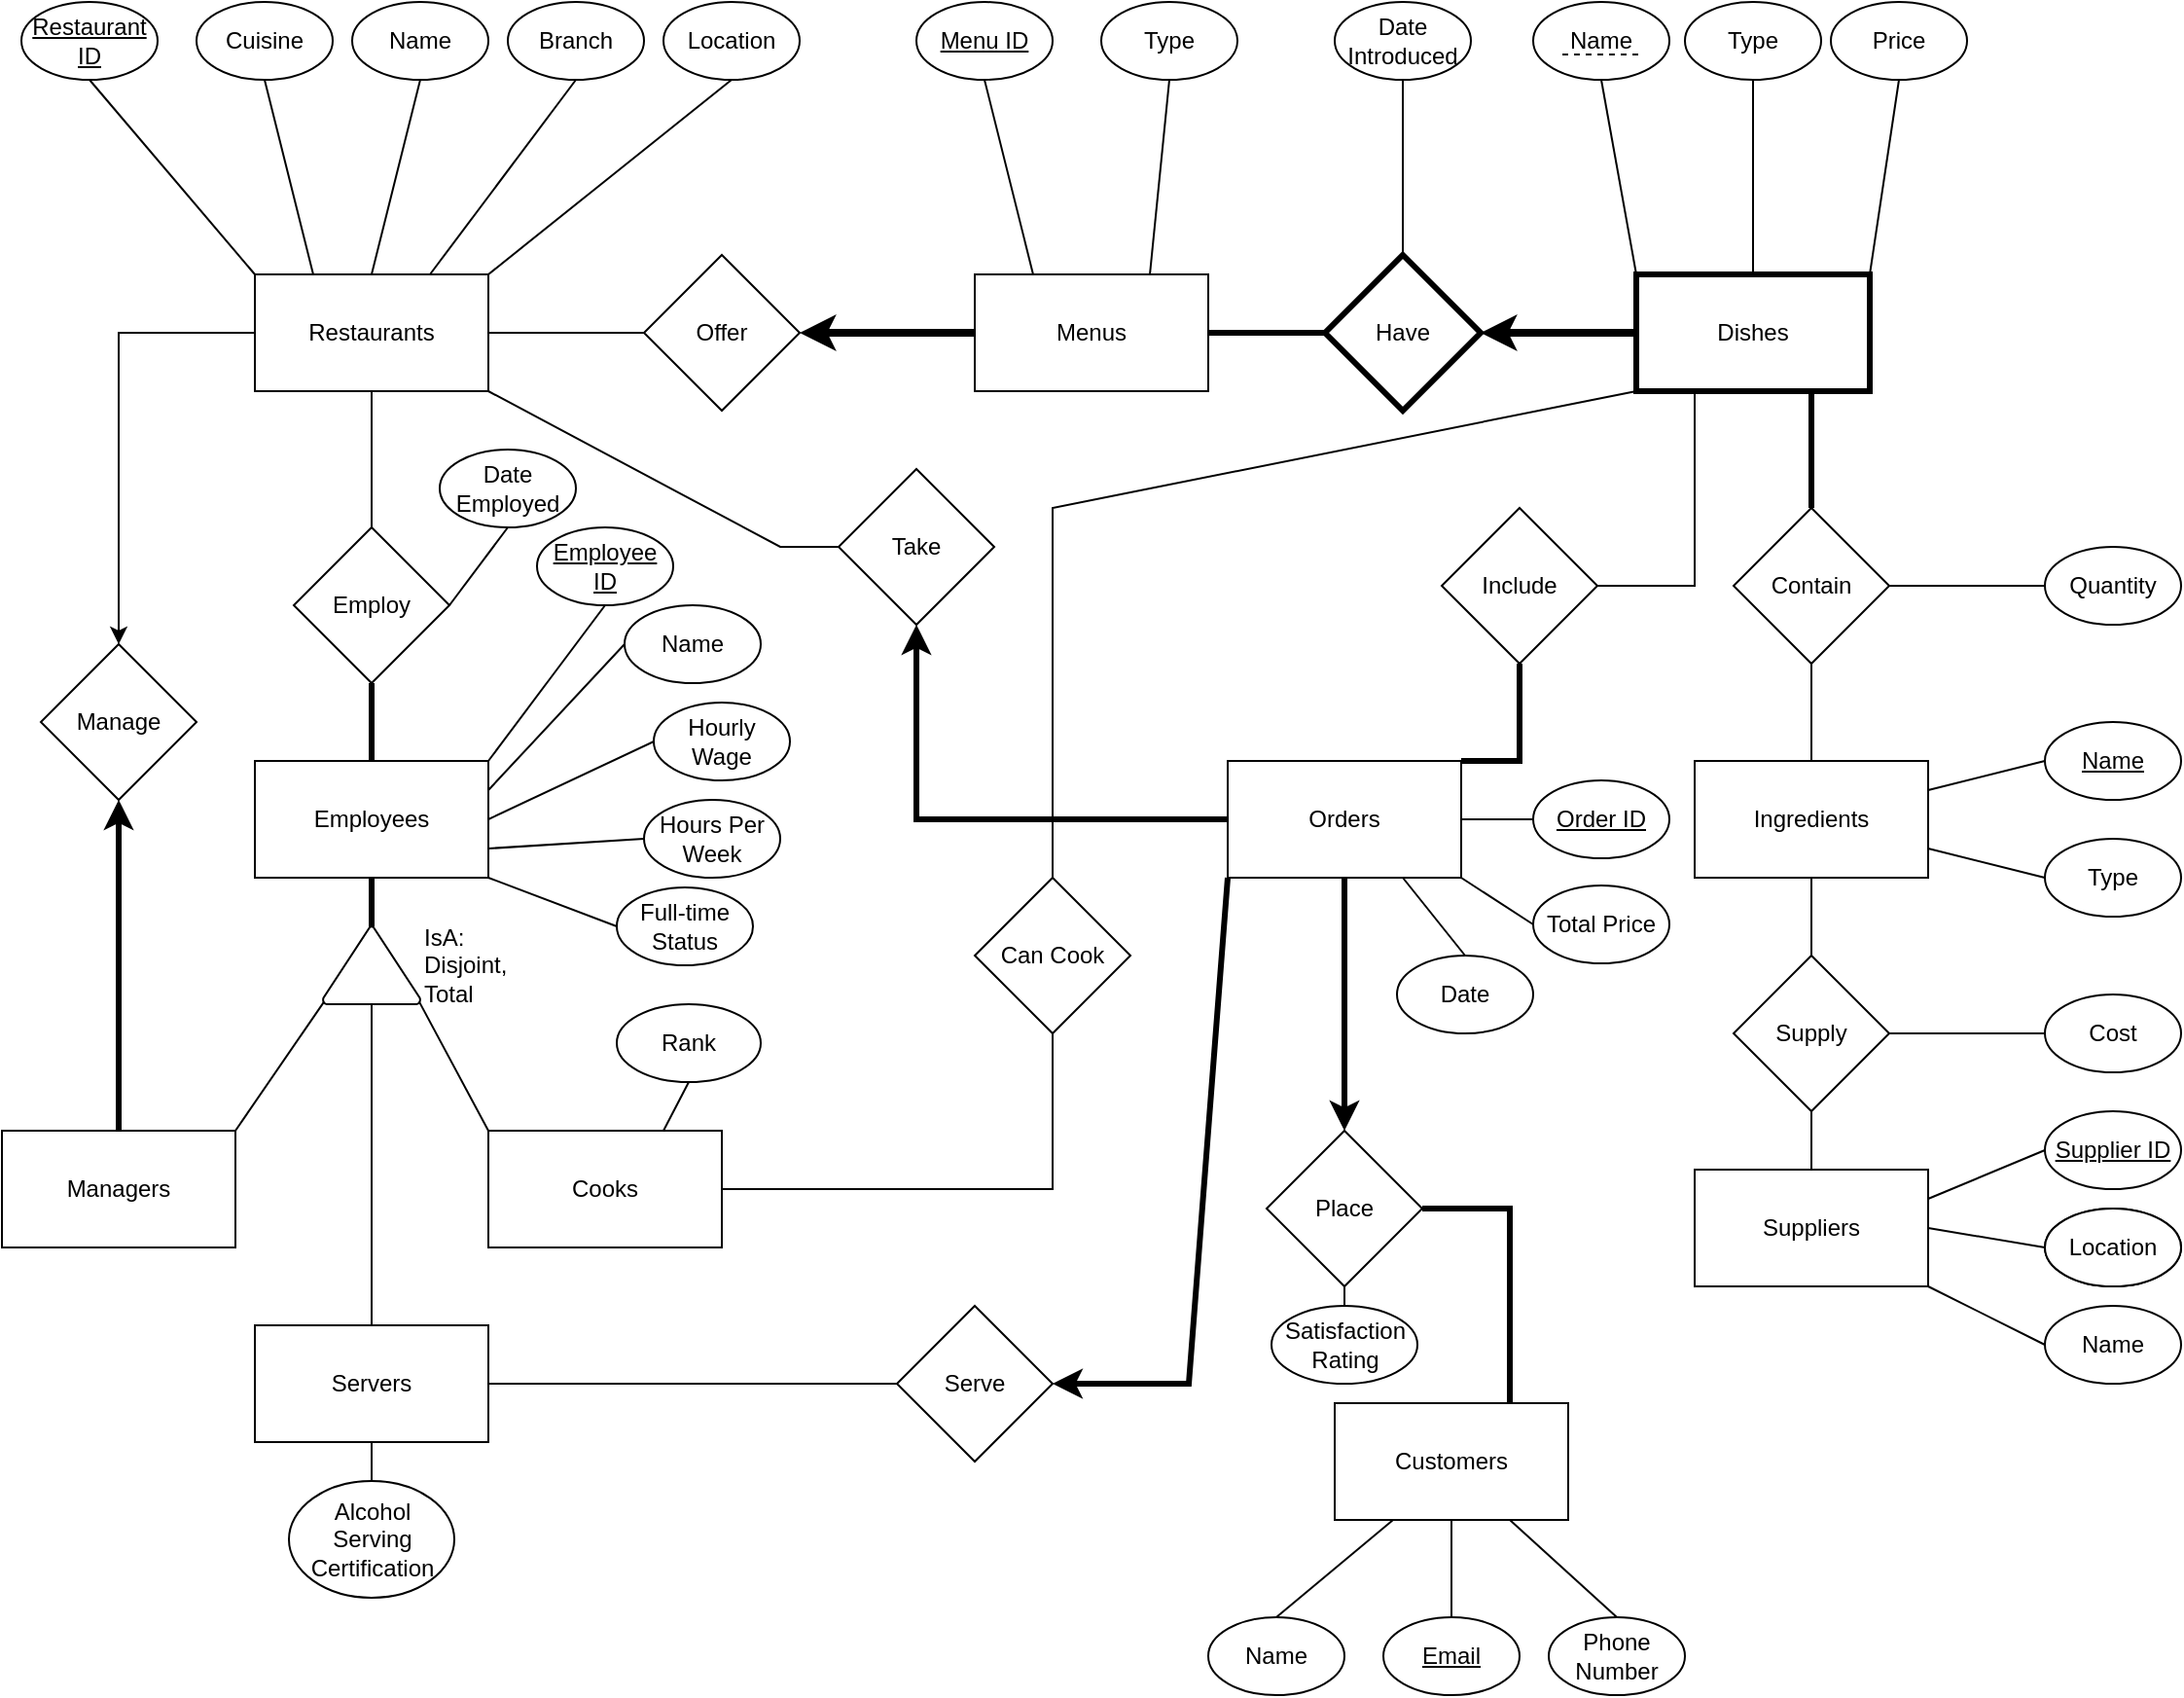 <mxfile version="21.6.5" type="onedrive">
  <diagram name="Page-1" id="Y5zYqa-khzpTiRgMUGM_">
    <mxGraphModel grid="1" page="1" gridSize="10" guides="1" tooltips="1" connect="1" arrows="1" fold="1" pageScale="1" pageWidth="827" pageHeight="1169" math="0" shadow="0">
      <root>
        <mxCell id="0" />
        <mxCell id="1" parent="0" />
        <mxCell id="_Mnv31haUIww7fpycwhO-78" style="edgeStyle=orthogonalEdgeStyle;rounded=0;orthogonalLoop=1;jettySize=auto;html=1;exitX=0;exitY=0.5;exitDx=0;exitDy=0;entryX=0.5;entryY=0;entryDx=0;entryDy=0;fontSize=13;strokeWidth=1;" edge="1" parent="1" source="yUk9LNatjU3RDufKE9MY-1" target="_Mnv31haUIww7fpycwhO-76">
          <mxGeometry relative="1" as="geometry" />
        </mxCell>
        <mxCell id="yUk9LNatjU3RDufKE9MY-1" value="Restaurants" style="rounded=0;whiteSpace=wrap;html=1;" vertex="1" parent="1">
          <mxGeometry x="100" y="230" width="120" height="60" as="geometry" />
        </mxCell>
        <mxCell id="yUk9LNatjU3RDufKE9MY-2" value="Menus" style="rounded=0;whiteSpace=wrap;html=1;" vertex="1" parent="1">
          <mxGeometry x="470" y="230" width="120" height="60" as="geometry" />
        </mxCell>
        <mxCell id="yUk9LNatjU3RDufKE9MY-3" value="Ingredients" style="rounded=0;whiteSpace=wrap;html=1;" vertex="1" parent="1">
          <mxGeometry x="840" y="480" width="120" height="60" as="geometry" />
        </mxCell>
        <mxCell id="yUk9LNatjU3RDufKE9MY-4" value="Suppliers" style="rounded=0;whiteSpace=wrap;html=1;" vertex="1" parent="1">
          <mxGeometry x="840" y="690" width="120" height="60" as="geometry" />
        </mxCell>
        <mxCell id="yUk9LNatjU3RDufKE9MY-5" value="Employees" style="rounded=0;whiteSpace=wrap;html=1;" vertex="1" parent="1">
          <mxGeometry x="100" y="480" width="120" height="60" as="geometry" />
        </mxCell>
        <mxCell id="yUk9LNatjU3RDufKE9MY-6" value="Customers" style="rounded=0;whiteSpace=wrap;html=1;" vertex="1" parent="1">
          <mxGeometry x="655" y="810" width="120" height="60" as="geometry" />
        </mxCell>
        <mxCell id="yUk9LNatjU3RDufKE9MY-7" value="Orders" style="rounded=0;whiteSpace=wrap;html=1;" vertex="1" parent="1">
          <mxGeometry x="600" y="480" width="120" height="60" as="geometry" />
        </mxCell>
        <mxCell id="yUk9LNatjU3RDufKE9MY-8" value="&lt;u&gt;Restaurant ID&lt;br&gt;&lt;/u&gt;" style="ellipse;whiteSpace=wrap;html=1;" vertex="1" parent="1">
          <mxGeometry x="-20" y="90" width="70" height="40" as="geometry" />
        </mxCell>
        <mxCell id="yUk9LNatjU3RDufKE9MY-12" value="" style="endArrow=none;html=1;rounded=0;entryX=0.5;entryY=1;entryDx=0;entryDy=0;exitX=0;exitY=0;exitDx=0;exitDy=0;" edge="1" parent="1" source="yUk9LNatjU3RDufKE9MY-1" target="yUk9LNatjU3RDufKE9MY-8">
          <mxGeometry width="50" height="50" relative="1" as="geometry">
            <mxPoint x="110" y="200" as="sourcePoint" />
            <mxPoint x="160" y="150" as="targetPoint" />
          </mxGeometry>
        </mxCell>
        <mxCell id="_Mnv31haUIww7fpycwhO-4" value="Name" style="ellipse;whiteSpace=wrap;html=1;" vertex="1" parent="1">
          <mxGeometry x="150" y="90" width="70" height="40" as="geometry" />
        </mxCell>
        <mxCell id="_Mnv31haUIww7fpycwhO-5" value="Location" style="ellipse;whiteSpace=wrap;html=1;" vertex="1" parent="1">
          <mxGeometry x="310" y="90" width="70" height="40" as="geometry" />
        </mxCell>
        <mxCell id="_Mnv31haUIww7fpycwhO-6" value="Cuisine" style="ellipse;whiteSpace=wrap;html=1;" vertex="1" parent="1">
          <mxGeometry x="70" y="90" width="70" height="40" as="geometry" />
        </mxCell>
        <mxCell id="_Mnv31haUIww7fpycwhO-7" value="" style="endArrow=none;html=1;rounded=0;entryX=0.5;entryY=1;entryDx=0;entryDy=0;exitX=0.25;exitY=0;exitDx=0;exitDy=0;" edge="1" parent="1" source="yUk9LNatjU3RDufKE9MY-1" target="_Mnv31haUIww7fpycwhO-6">
          <mxGeometry width="50" height="50" relative="1" as="geometry">
            <mxPoint x="150" y="180" as="sourcePoint" />
            <mxPoint x="200" y="130" as="targetPoint" />
          </mxGeometry>
        </mxCell>
        <mxCell id="_Mnv31haUIww7fpycwhO-8" value="" style="endArrow=none;html=1;rounded=0;entryX=0.5;entryY=1;entryDx=0;entryDy=0;exitX=0.5;exitY=0;exitDx=0;exitDy=0;" edge="1" parent="1" source="yUk9LNatjU3RDufKE9MY-1" target="_Mnv31haUIww7fpycwhO-4">
          <mxGeometry width="50" height="50" relative="1" as="geometry">
            <mxPoint x="160" y="220" as="sourcePoint" />
            <mxPoint x="210" y="170" as="targetPoint" />
          </mxGeometry>
        </mxCell>
        <mxCell id="_Mnv31haUIww7fpycwhO-11" value="" style="endArrow=none;html=1;rounded=0;exitX=1;exitY=0;exitDx=0;exitDy=0;entryX=0.5;entryY=1;entryDx=0;entryDy=0;" edge="1" parent="1" source="yUk9LNatjU3RDufKE9MY-1" target="_Mnv31haUIww7fpycwhO-5">
          <mxGeometry width="50" height="50" relative="1" as="geometry">
            <mxPoint x="250" y="230" as="sourcePoint" />
            <mxPoint x="300" y="180" as="targetPoint" />
          </mxGeometry>
        </mxCell>
        <mxCell id="_Mnv31haUIww7fpycwhO-12" value="Offer" style="rhombus;whiteSpace=wrap;html=1;" vertex="1" parent="1">
          <mxGeometry x="300" y="220" width="80" height="80" as="geometry" />
        </mxCell>
        <mxCell id="_Mnv31haUIww7fpycwhO-13" value="" style="endArrow=none;html=1;rounded=0;exitX=1;exitY=0.5;exitDx=0;exitDy=0;entryX=0;entryY=0.5;entryDx=0;entryDy=0;strokeWidth=1;" edge="1" parent="1" source="yUk9LNatjU3RDufKE9MY-1" target="_Mnv31haUIww7fpycwhO-12">
          <mxGeometry width="50" height="50" relative="1" as="geometry">
            <mxPoint x="240" y="290" as="sourcePoint" />
            <mxPoint x="290" y="240" as="targetPoint" />
          </mxGeometry>
        </mxCell>
        <mxCell id="_Mnv31haUIww7fpycwhO-14" value="" style="endArrow=classic;html=1;rounded=0;entryX=1;entryY=0.5;entryDx=0;entryDy=0;exitX=0;exitY=0.5;exitDx=0;exitDy=0;strokeWidth=4;" edge="1" parent="1" source="yUk9LNatjU3RDufKE9MY-2" target="_Mnv31haUIww7fpycwhO-12">
          <mxGeometry width="50" height="50" relative="1" as="geometry">
            <mxPoint x="420" y="280" as="sourcePoint" />
            <mxPoint x="470" y="230" as="targetPoint" />
          </mxGeometry>
        </mxCell>
        <mxCell id="_Mnv31haUIww7fpycwhO-15" value="&lt;u&gt;Menu ID&lt;br&gt;&lt;/u&gt;" style="ellipse;whiteSpace=wrap;html=1;" vertex="1" parent="1">
          <mxGeometry x="440" y="90" width="70" height="40" as="geometry" />
        </mxCell>
        <mxCell id="_Mnv31haUIww7fpycwhO-16" value="" style="endArrow=none;html=1;rounded=0;entryX=0.5;entryY=1;entryDx=0;entryDy=0;exitX=0.25;exitY=0;exitDx=0;exitDy=0;" edge="1" parent="1" source="yUk9LNatjU3RDufKE9MY-2" target="_Mnv31haUIww7fpycwhO-15">
          <mxGeometry width="50" height="50" relative="1" as="geometry">
            <mxPoint x="490" y="210" as="sourcePoint" />
            <mxPoint x="550" y="130" as="targetPoint" />
          </mxGeometry>
        </mxCell>
        <mxCell id="_Mnv31haUIww7fpycwhO-17" value="Type" style="ellipse;whiteSpace=wrap;html=1;" vertex="1" parent="1">
          <mxGeometry x="535" y="90" width="70" height="40" as="geometry" />
        </mxCell>
        <mxCell id="_Mnv31haUIww7fpycwhO-18" value="" style="endArrow=none;html=1;rounded=0;entryX=0.5;entryY=1;entryDx=0;entryDy=0;exitX=0.75;exitY=0;exitDx=0;exitDy=0;" edge="1" parent="1" source="yUk9LNatjU3RDufKE9MY-2" target="_Mnv31haUIww7fpycwhO-17">
          <mxGeometry width="50" height="50" relative="1" as="geometry">
            <mxPoint x="490" y="170" as="sourcePoint" />
            <mxPoint x="540" y="120" as="targetPoint" />
          </mxGeometry>
        </mxCell>
        <mxCell id="_Mnv31haUIww7fpycwhO-19" value="Dishes" style="rounded=0;whiteSpace=wrap;html=1;strokeWidth=3;" vertex="1" parent="1">
          <mxGeometry x="810" y="230" width="120" height="60" as="geometry" />
        </mxCell>
        <mxCell id="_Mnv31haUIww7fpycwhO-20" value="Have" style="rhombus;whiteSpace=wrap;html=1;strokeWidth=3;" vertex="1" parent="1">
          <mxGeometry x="650" y="220" width="80" height="80" as="geometry" />
        </mxCell>
        <mxCell id="_Mnv31haUIww7fpycwhO-21" value="" style="endArrow=classic;html=1;rounded=0;entryX=1;entryY=0.5;entryDx=0;entryDy=0;exitX=0;exitY=0.5;exitDx=0;exitDy=0;strokeWidth=4;" edge="1" parent="1" source="_Mnv31haUIww7fpycwhO-19" target="_Mnv31haUIww7fpycwhO-20">
          <mxGeometry width="50" height="50" relative="1" as="geometry">
            <mxPoint x="800" y="330" as="sourcePoint" />
            <mxPoint x="710" y="330" as="targetPoint" />
          </mxGeometry>
        </mxCell>
        <mxCell id="_Mnv31haUIww7fpycwhO-22" value="" style="endArrow=none;html=1;rounded=0;exitX=1;exitY=0.5;exitDx=0;exitDy=0;entryX=0;entryY=0.5;entryDx=0;entryDy=0;strokeWidth=3;" edge="1" parent="1" source="yUk9LNatjU3RDufKE9MY-2" target="_Mnv31haUIww7fpycwhO-20">
          <mxGeometry width="50" height="50" relative="1" as="geometry">
            <mxPoint x="230" y="270" as="sourcePoint" />
            <mxPoint x="310" y="270" as="targetPoint" />
          </mxGeometry>
        </mxCell>
        <mxCell id="_Mnv31haUIww7fpycwhO-24" value="Date Introduced" style="ellipse;whiteSpace=wrap;html=1;" vertex="1" parent="1">
          <mxGeometry x="655" y="90" width="70" height="40" as="geometry" />
        </mxCell>
        <mxCell id="_Mnv31haUIww7fpycwhO-25" value="" style="endArrow=none;html=1;rounded=0;exitX=0.5;exitY=0;exitDx=0;exitDy=0;entryX=0.5;entryY=1;entryDx=0;entryDy=0;" edge="1" parent="1" source="_Mnv31haUIww7fpycwhO-20" target="_Mnv31haUIww7fpycwhO-24">
          <mxGeometry width="50" height="50" relative="1" as="geometry">
            <mxPoint x="650" y="220" as="sourcePoint" />
            <mxPoint x="700" y="170" as="targetPoint" />
          </mxGeometry>
        </mxCell>
        <mxCell id="_Mnv31haUIww7fpycwhO-27" value="Name" style="ellipse;whiteSpace=wrap;html=1;" vertex="1" parent="1">
          <mxGeometry x="757" y="90" width="70" height="40" as="geometry" />
        </mxCell>
        <mxCell id="_Mnv31haUIww7fpycwhO-28" value="" style="endArrow=none;html=1;rounded=0;exitX=0;exitY=0;exitDx=0;exitDy=0;entryX=0.5;entryY=1;entryDx=0;entryDy=0;" edge="1" parent="1" source="_Mnv31haUIww7fpycwhO-19" target="_Mnv31haUIww7fpycwhO-27">
          <mxGeometry width="50" height="50" relative="1" as="geometry">
            <mxPoint x="830" y="220" as="sourcePoint" />
            <mxPoint x="880" y="170" as="targetPoint" />
          </mxGeometry>
        </mxCell>
        <mxCell id="_Mnv31haUIww7fpycwhO-29" value="Contain" style="rhombus;whiteSpace=wrap;html=1;" vertex="1" parent="1">
          <mxGeometry x="860" y="350" width="80" height="80" as="geometry" />
        </mxCell>
        <mxCell id="_Mnv31haUIww7fpycwhO-30" value="" style="endArrow=none;html=1;rounded=0;exitX=0.5;exitY=0;exitDx=0;exitDy=0;entryX=0.75;entryY=1;entryDx=0;entryDy=0;strokeWidth=3;" edge="1" parent="1" source="_Mnv31haUIww7fpycwhO-29" target="_Mnv31haUIww7fpycwhO-19">
          <mxGeometry width="50" height="50" relative="1" as="geometry">
            <mxPoint x="870" y="340" as="sourcePoint" />
            <mxPoint x="950" y="320" as="targetPoint" />
          </mxGeometry>
        </mxCell>
        <mxCell id="_Mnv31haUIww7fpycwhO-31" value="" style="endArrow=none;html=1;rounded=0;entryX=0.5;entryY=1;entryDx=0;entryDy=0;exitX=0.5;exitY=0;exitDx=0;exitDy=0;" edge="1" parent="1" source="yUk9LNatjU3RDufKE9MY-3" target="_Mnv31haUIww7fpycwhO-29">
          <mxGeometry width="50" height="50" relative="1" as="geometry">
            <mxPoint x="767" y="470" as="sourcePoint" />
            <mxPoint x="817" y="420" as="targetPoint" />
          </mxGeometry>
        </mxCell>
        <mxCell id="_Mnv31haUIww7fpycwhO-32" value="Supply" style="rhombus;whiteSpace=wrap;html=1;" vertex="1" parent="1">
          <mxGeometry x="860" y="580" width="80" height="80" as="geometry" />
        </mxCell>
        <mxCell id="_Mnv31haUIww7fpycwhO-33" value="" style="endArrow=none;html=1;rounded=0;entryX=0.5;entryY=1;entryDx=0;entryDy=0;exitX=0.5;exitY=0;exitDx=0;exitDy=0;" edge="1" parent="1" source="_Mnv31haUIww7fpycwhO-32" target="yUk9LNatjU3RDufKE9MY-3">
          <mxGeometry width="50" height="50" relative="1" as="geometry">
            <mxPoint x="590" y="610" as="sourcePoint" />
            <mxPoint x="640" y="560" as="targetPoint" />
          </mxGeometry>
        </mxCell>
        <mxCell id="_Mnv31haUIww7fpycwhO-34" value="" style="endArrow=none;html=1;rounded=0;entryX=0.5;entryY=1;entryDx=0;entryDy=0;exitX=0.5;exitY=0;exitDx=0;exitDy=0;" edge="1" parent="1" source="yUk9LNatjU3RDufKE9MY-4" target="_Mnv31haUIww7fpycwhO-32">
          <mxGeometry width="50" height="50" relative="1" as="geometry">
            <mxPoint x="750" y="660" as="sourcePoint" />
            <mxPoint x="800" y="610" as="targetPoint" />
          </mxGeometry>
        </mxCell>
        <mxCell id="_Mnv31haUIww7fpycwhO-35" value="IsA: Disjoint, Total" style="strokeWidth=1;html=1;shape=mxgraph.flowchart.extract_or_measurement;whiteSpace=wrap;labelPosition=right;verticalLabelPosition=middle;align=left;verticalAlign=middle;" vertex="1" parent="1">
          <mxGeometry x="135" y="565" width="50" height="40" as="geometry" />
        </mxCell>
        <mxCell id="_Mnv31haUIww7fpycwhO-37" value="Managers" style="rounded=0;whiteSpace=wrap;html=1;" vertex="1" parent="1">
          <mxGeometry x="-30" y="670" width="120" height="60" as="geometry" />
        </mxCell>
        <mxCell id="_Mnv31haUIww7fpycwhO-38" value="Cooks" style="rounded=0;whiteSpace=wrap;html=1;" vertex="1" parent="1">
          <mxGeometry x="220" y="670" width="120" height="60" as="geometry" />
        </mxCell>
        <mxCell id="_Mnv31haUIww7fpycwhO-39" value="Servers" style="rounded=0;whiteSpace=wrap;html=1;" vertex="1" parent="1">
          <mxGeometry x="100" y="770" width="120" height="60" as="geometry" />
        </mxCell>
        <mxCell id="_Mnv31haUIww7fpycwhO-41" value="Type" style="ellipse;whiteSpace=wrap;html=1;" vertex="1" parent="1">
          <mxGeometry x="835" y="90" width="70" height="40" as="geometry" />
        </mxCell>
        <mxCell id="_Mnv31haUIww7fpycwhO-42" value="Price" style="ellipse;whiteSpace=wrap;html=1;" vertex="1" parent="1">
          <mxGeometry x="910" y="90" width="70" height="40" as="geometry" />
        </mxCell>
        <mxCell id="_Mnv31haUIww7fpycwhO-43" value="" style="endArrow=none;html=1;rounded=0;exitX=0.5;exitY=0;exitDx=0;exitDy=0;entryX=0.5;entryY=1;entryDx=0;entryDy=0;" edge="1" parent="1" source="_Mnv31haUIww7fpycwhO-19" target="_Mnv31haUIww7fpycwhO-41">
          <mxGeometry width="50" height="50" relative="1" as="geometry">
            <mxPoint x="700" y="230" as="sourcePoint" />
            <mxPoint x="700" y="140" as="targetPoint" />
          </mxGeometry>
        </mxCell>
        <mxCell id="_Mnv31haUIww7fpycwhO-44" value="" style="endArrow=none;html=1;rounded=0;exitX=1;exitY=0;exitDx=0;exitDy=0;entryX=0.5;entryY=1;entryDx=0;entryDy=0;" edge="1" parent="1" source="_Mnv31haUIww7fpycwhO-19" target="_Mnv31haUIww7fpycwhO-42">
          <mxGeometry width="50" height="50" relative="1" as="geometry">
            <mxPoint x="820" y="240" as="sourcePoint" />
            <mxPoint x="802" y="140" as="targetPoint" />
          </mxGeometry>
        </mxCell>
        <mxCell id="_Mnv31haUIww7fpycwhO-46" value="Employ" style="rhombus;whiteSpace=wrap;html=1;" vertex="1" parent="1">
          <mxGeometry x="120" y="360" width="80" height="80" as="geometry" />
        </mxCell>
        <mxCell id="_Mnv31haUIww7fpycwhO-48" value="" style="endArrow=none;html=1;rounded=0;entryX=0.5;entryY=1;entryDx=0;entryDy=0;exitX=0.5;exitY=0;exitDx=0;exitDy=0;strokeWidth=1;" edge="1" parent="1" source="_Mnv31haUIww7fpycwhO-46" target="yUk9LNatjU3RDufKE9MY-1">
          <mxGeometry width="50" height="50" relative="1" as="geometry">
            <mxPoint x="130" y="370" as="sourcePoint" />
            <mxPoint x="180" y="320" as="targetPoint" />
          </mxGeometry>
        </mxCell>
        <mxCell id="_Mnv31haUIww7fpycwhO-49" value="" style="endArrow=none;html=1;rounded=0;entryX=0.5;entryY=1;entryDx=0;entryDy=0;exitX=0.5;exitY=0;exitDx=0;exitDy=0;strokeWidth=3;" edge="1" parent="1" source="yUk9LNatjU3RDufKE9MY-5" target="_Mnv31haUIww7fpycwhO-46">
          <mxGeometry width="50" height="50" relative="1" as="geometry">
            <mxPoint x="180" y="480" as="sourcePoint" />
            <mxPoint x="160" y="460" as="targetPoint" />
          </mxGeometry>
        </mxCell>
        <mxCell id="_Mnv31haUIww7fpycwhO-52" value="Date Employed" style="ellipse;whiteSpace=wrap;html=1;" vertex="1" parent="1">
          <mxGeometry x="195" y="320" width="70" height="40" as="geometry" />
        </mxCell>
        <mxCell id="_Mnv31haUIww7fpycwhO-53" value="" style="endArrow=none;html=1;rounded=0;entryX=1;entryY=0.5;entryDx=0;entryDy=0;exitX=0.5;exitY=1;exitDx=0;exitDy=0;" edge="1" parent="1" source="_Mnv31haUIww7fpycwhO-52" target="_Mnv31haUIww7fpycwhO-46">
          <mxGeometry width="50" height="50" relative="1" as="geometry">
            <mxPoint x="280" y="440" as="sourcePoint" />
            <mxPoint x="230" y="420" as="targetPoint" />
          </mxGeometry>
        </mxCell>
        <mxCell id="_Mnv31haUIww7fpycwhO-54" value="" style="endArrow=none;html=1;rounded=0;entryX=0.5;entryY=1;entryDx=0;entryDy=0;strokeWidth=3;" edge="1" parent="1" source="_Mnv31haUIww7fpycwhO-35" target="yUk9LNatjU3RDufKE9MY-5">
          <mxGeometry width="50" height="50" relative="1" as="geometry">
            <mxPoint x="20" y="620" as="sourcePoint" />
            <mxPoint x="70" y="570" as="targetPoint" />
          </mxGeometry>
        </mxCell>
        <mxCell id="_Mnv31haUIww7fpycwhO-55" value="&lt;u&gt;Employee ID&lt;/u&gt;" style="ellipse;whiteSpace=wrap;html=1;" vertex="1" parent="1">
          <mxGeometry x="245" y="360" width="70" height="40" as="geometry" />
        </mxCell>
        <mxCell id="_Mnv31haUIww7fpycwhO-56" value="" style="endArrow=none;html=1;rounded=0;entryX=1;entryY=0;entryDx=0;entryDy=0;exitX=0.5;exitY=1;exitDx=0;exitDy=0;" edge="1" parent="1" source="_Mnv31haUIww7fpycwhO-55" target="yUk9LNatjU3RDufKE9MY-5">
          <mxGeometry width="50" height="50" relative="1" as="geometry">
            <mxPoint x="30" y="520" as="sourcePoint" />
            <mxPoint x="70" y="470" as="targetPoint" />
          </mxGeometry>
        </mxCell>
        <mxCell id="_Mnv31haUIww7fpycwhO-57" value="Name" style="ellipse;whiteSpace=wrap;html=1;" vertex="1" parent="1">
          <mxGeometry x="290" y="400" width="70" height="40" as="geometry" />
        </mxCell>
        <mxCell id="_Mnv31haUIww7fpycwhO-58" value="" style="endArrow=none;html=1;rounded=0;exitX=0;exitY=0.5;exitDx=0;exitDy=0;entryX=1;entryY=0.25;entryDx=0;entryDy=0;" edge="1" parent="1" source="_Mnv31haUIww7fpycwhO-57" target="yUk9LNatjU3RDufKE9MY-5">
          <mxGeometry width="50" height="50" relative="1" as="geometry">
            <mxPoint x="20" y="500" as="sourcePoint" />
            <mxPoint x="80" y="500" as="targetPoint" />
          </mxGeometry>
        </mxCell>
        <mxCell id="_Mnv31haUIww7fpycwhO-59" value="Hourly Wage" style="ellipse;whiteSpace=wrap;html=1;" vertex="1" parent="1">
          <mxGeometry x="305" y="450" width="70" height="40" as="geometry" />
        </mxCell>
        <mxCell id="_Mnv31haUIww7fpycwhO-60" value="" style="endArrow=none;html=1;rounded=0;exitX=0;exitY=0.5;exitDx=0;exitDy=0;entryX=1;entryY=0.5;entryDx=0;entryDy=0;" edge="1" parent="1" source="_Mnv31haUIww7fpycwhO-59" target="yUk9LNatjU3RDufKE9MY-5">
          <mxGeometry width="50" height="50" relative="1" as="geometry">
            <mxPoint x="35" y="530" as="sourcePoint" />
            <mxPoint x="60" y="530" as="targetPoint" />
          </mxGeometry>
        </mxCell>
        <mxCell id="_Mnv31haUIww7fpycwhO-62" value="" style="endArrow=none;html=1;rounded=0;entryX=0.01;entryY=0.97;entryDx=0;entryDy=0;entryPerimeter=0;exitX=1;exitY=0;exitDx=0;exitDy=0;" edge="1" parent="1" source="_Mnv31haUIww7fpycwhO-37" target="_Mnv31haUIww7fpycwhO-35">
          <mxGeometry width="50" height="50" relative="1" as="geometry">
            <mxPoint x="70" y="660" as="sourcePoint" />
            <mxPoint x="120" y="610" as="targetPoint" />
          </mxGeometry>
        </mxCell>
        <mxCell id="_Mnv31haUIww7fpycwhO-63" value="" style="endArrow=none;html=1;rounded=0;entryX=0.99;entryY=0.97;entryDx=0;entryDy=0;entryPerimeter=0;exitX=0;exitY=0;exitDx=0;exitDy=0;" edge="1" parent="1" source="_Mnv31haUIww7fpycwhO-38" target="_Mnv31haUIww7fpycwhO-35">
          <mxGeometry width="50" height="50" relative="1" as="geometry">
            <mxPoint x="150" y="710" as="sourcePoint" />
            <mxPoint x="200" y="660" as="targetPoint" />
          </mxGeometry>
        </mxCell>
        <mxCell id="_Mnv31haUIww7fpycwhO-64" value="" style="endArrow=none;html=1;rounded=0;entryX=0.5;entryY=1;entryDx=0;entryDy=0;entryPerimeter=0;exitX=0.5;exitY=0;exitDx=0;exitDy=0;" edge="1" parent="1" source="_Mnv31haUIww7fpycwhO-39" target="_Mnv31haUIww7fpycwhO-35">
          <mxGeometry width="50" height="50" relative="1" as="geometry">
            <mxPoint x="140" y="710" as="sourcePoint" />
            <mxPoint x="190" y="660" as="targetPoint" />
          </mxGeometry>
        </mxCell>
        <mxCell id="_Mnv31haUIww7fpycwhO-66" value="Full-time Status" style="ellipse;whiteSpace=wrap;html=1;" vertex="1" parent="1">
          <mxGeometry x="286" y="545" width="70" height="40" as="geometry" />
        </mxCell>
        <mxCell id="_Mnv31haUIww7fpycwhO-67" value="" style="endArrow=none;html=1;rounded=0;exitX=0;exitY=0.5;exitDx=0;exitDy=0;entryX=1;entryY=1;entryDx=0;entryDy=0;" edge="1" parent="1" source="_Mnv31haUIww7fpycwhO-66" target="yUk9LNatjU3RDufKE9MY-5">
          <mxGeometry width="50" height="50" relative="1" as="geometry">
            <mxPoint x="45" y="605" as="sourcePoint" />
            <mxPoint x="120" y="565" as="targetPoint" />
          </mxGeometry>
        </mxCell>
        <mxCell id="_Mnv31haUIww7fpycwhO-69" value="Rank" style="ellipse;whiteSpace=wrap;html=1;" vertex="1" parent="1">
          <mxGeometry x="286" y="605" width="74" height="40" as="geometry" />
        </mxCell>
        <mxCell id="_Mnv31haUIww7fpycwhO-70" value="" style="endArrow=none;html=1;rounded=0;exitX=0.75;exitY=0;exitDx=0;exitDy=0;entryX=0.5;entryY=1;entryDx=0;entryDy=0;" edge="1" parent="1" source="_Mnv31haUIww7fpycwhO-38" target="_Mnv31haUIww7fpycwhO-69">
          <mxGeometry width="50" height="50" relative="1" as="geometry">
            <mxPoint x="340" y="630" as="sourcePoint" />
            <mxPoint x="390" y="620" as="targetPoint" />
          </mxGeometry>
        </mxCell>
        <mxCell id="_Mnv31haUIww7fpycwhO-72" value="Alcohol Serving Certification" style="ellipse;whiteSpace=wrap;html=1;" vertex="1" parent="1">
          <mxGeometry x="117.5" y="850" width="85" height="60" as="geometry" />
        </mxCell>
        <mxCell id="_Mnv31haUIww7fpycwhO-73" value="" style="endArrow=none;html=1;rounded=0;entryX=0.5;entryY=1;entryDx=0;entryDy=0;exitX=0.5;exitY=0;exitDx=0;exitDy=0;" edge="1" parent="1" source="_Mnv31haUIww7fpycwhO-72" target="_Mnv31haUIww7fpycwhO-39">
          <mxGeometry width="50" height="50" relative="1" as="geometry">
            <mxPoint x="30" y="900" as="sourcePoint" />
            <mxPoint x="80" y="850" as="targetPoint" />
          </mxGeometry>
        </mxCell>
        <mxCell id="_Mnv31haUIww7fpycwhO-76" value="Manage" style="rhombus;whiteSpace=wrap;html=1;" vertex="1" parent="1">
          <mxGeometry x="-10" y="420" width="80" height="80" as="geometry" />
        </mxCell>
        <mxCell id="_Mnv31haUIww7fpycwhO-77" value="" style="endArrow=classic;html=1;rounded=0;exitX=0.5;exitY=0;exitDx=0;exitDy=0;entryX=0.5;entryY=1;entryDx=0;entryDy=0;fontSize=11;strokeWidth=3;" edge="1" parent="1" source="_Mnv31haUIww7fpycwhO-37" target="_Mnv31haUIww7fpycwhO-76">
          <mxGeometry width="50" height="50" relative="1" as="geometry">
            <mxPoint x="20" y="650" as="sourcePoint" />
            <mxPoint x="70" y="600" as="targetPoint" />
          </mxGeometry>
        </mxCell>
        <mxCell id="_Mnv31haUIww7fpycwhO-79" value="Type" style="ellipse;whiteSpace=wrap;html=1;" vertex="1" parent="1">
          <mxGeometry x="1020" y="520" width="70" height="40" as="geometry" />
        </mxCell>
        <mxCell id="_Mnv31haUIww7fpycwhO-80" value="" style="endArrow=none;html=1;rounded=0;exitX=1;exitY=0.75;exitDx=0;exitDy=0;entryX=0;entryY=0.5;entryDx=0;entryDy=0;" edge="1" parent="1" source="yUk9LNatjU3RDufKE9MY-3" target="_Mnv31haUIww7fpycwhO-79">
          <mxGeometry width="50" height="50" relative="1" as="geometry">
            <mxPoint x="1000" y="500" as="sourcePoint" />
            <mxPoint x="1050" y="450" as="targetPoint" />
          </mxGeometry>
        </mxCell>
        <mxCell id="_Mnv31haUIww7fpycwhO-81" value="&lt;u&gt;Name&lt;/u&gt;" style="ellipse;whiteSpace=wrap;html=1;" vertex="1" parent="1">
          <mxGeometry x="1020" y="460" width="70" height="40" as="geometry" />
        </mxCell>
        <mxCell id="_Mnv31haUIww7fpycwhO-82" value="" style="endArrow=none;html=1;rounded=0;exitX=1;exitY=0.25;exitDx=0;exitDy=0;entryX=0;entryY=0.5;entryDx=0;entryDy=0;" edge="1" parent="1" source="yUk9LNatjU3RDufKE9MY-3" target="_Mnv31haUIww7fpycwhO-81">
          <mxGeometry width="50" height="50" relative="1" as="geometry">
            <mxPoint x="970" y="460" as="sourcePoint" />
            <mxPoint x="1020" y="410" as="targetPoint" />
          </mxGeometry>
        </mxCell>
        <mxCell id="_Mnv31haUIww7fpycwhO-83" value="&lt;u&gt;Supplier ID&lt;br&gt;&lt;/u&gt;" style="ellipse;whiteSpace=wrap;html=1;" vertex="1" parent="1">
          <mxGeometry x="1020" y="660" width="70" height="40" as="geometry" />
        </mxCell>
        <mxCell id="_Mnv31haUIww7fpycwhO-85" value="Location" style="ellipse;whiteSpace=wrap;html=1;" vertex="1" parent="1">
          <mxGeometry x="1020" y="710" width="70" height="40" as="geometry" />
        </mxCell>
        <mxCell id="_Mnv31haUIww7fpycwhO-86" value="" style="endArrow=none;html=1;rounded=0;exitX=1;exitY=0.5;exitDx=0;exitDy=0;entryX=0;entryY=0.5;entryDx=0;entryDy=0;" edge="1" parent="1" source="yUk9LNatjU3RDufKE9MY-4" target="_Mnv31haUIww7fpycwhO-85">
          <mxGeometry width="50" height="50" relative="1" as="geometry">
            <mxPoint x="980" y="715" as="sourcePoint" />
            <mxPoint x="1040" y="730" as="targetPoint" />
          </mxGeometry>
        </mxCell>
        <mxCell id="_Mnv31haUIww7fpycwhO-87" value="Name" style="ellipse;whiteSpace=wrap;html=1;" vertex="1" parent="1">
          <mxGeometry x="1020" y="760" width="70" height="40" as="geometry" />
        </mxCell>
        <mxCell id="_Mnv31haUIww7fpycwhO-88" value="" style="endArrow=none;html=1;rounded=0;entryX=1;entryY=1;entryDx=0;entryDy=0;exitX=0;exitY=0.5;exitDx=0;exitDy=0;" edge="1" parent="1" source="_Mnv31haUIww7fpycwhO-87" target="yUk9LNatjU3RDufKE9MY-4">
          <mxGeometry width="50" height="50" relative="1" as="geometry">
            <mxPoint x="910" y="840" as="sourcePoint" />
            <mxPoint x="960" y="790" as="targetPoint" />
          </mxGeometry>
        </mxCell>
        <mxCell id="ZDln6vh-WvU1gvhFM1nj-1" value="Include" style="rhombus;whiteSpace=wrap;html=1;" vertex="1" parent="1">
          <mxGeometry x="710" y="350" width="80" height="80" as="geometry" />
        </mxCell>
        <mxCell id="ZDln6vh-WvU1gvhFM1nj-2" value="" style="endArrow=none;html=1;rounded=0;entryX=0.5;entryY=1;entryDx=0;entryDy=0;exitX=1;exitY=0;exitDx=0;exitDy=0;strokeWidth=3;" edge="1" parent="1" source="yUk9LNatjU3RDufKE9MY-7" target="ZDln6vh-WvU1gvhFM1nj-1">
          <mxGeometry width="50" height="50" relative="1" as="geometry">
            <mxPoint x="660" y="480" as="sourcePoint" />
            <mxPoint x="710" y="430" as="targetPoint" />
            <Array as="points">
              <mxPoint x="750" y="480" />
            </Array>
          </mxGeometry>
        </mxCell>
        <mxCell id="ZDln6vh-WvU1gvhFM1nj-3" value="" style="endArrow=none;html=1;rounded=0;entryX=0.25;entryY=1;entryDx=0;entryDy=0;exitX=1;exitY=0.5;exitDx=0;exitDy=0;" edge="1" parent="1" source="ZDln6vh-WvU1gvhFM1nj-1" target="_Mnv31haUIww7fpycwhO-19">
          <mxGeometry width="50" height="50" relative="1" as="geometry">
            <mxPoint x="750" y="350" as="sourcePoint" />
            <mxPoint x="800" y="300" as="targetPoint" />
            <Array as="points">
              <mxPoint x="840" y="390" />
            </Array>
          </mxGeometry>
        </mxCell>
        <mxCell id="ZDln6vh-WvU1gvhFM1nj-4" value="&lt;u&gt;Order ID&lt;/u&gt;" style="ellipse;whiteSpace=wrap;html=1;" vertex="1" parent="1">
          <mxGeometry x="757" y="490" width="70" height="40" as="geometry" />
        </mxCell>
        <mxCell id="ZDln6vh-WvU1gvhFM1nj-5" value="" style="endArrow=none;html=1;rounded=0;entryX=0;entryY=0.5;entryDx=0;entryDy=0;exitX=1;exitY=0.5;exitDx=0;exitDy=0;" edge="1" parent="1" source="yUk9LNatjU3RDufKE9MY-7" target="ZDln6vh-WvU1gvhFM1nj-4">
          <mxGeometry width="50" height="50" relative="1" as="geometry">
            <mxPoint x="740" y="560" as="sourcePoint" />
            <mxPoint x="530" y="450" as="targetPoint" />
          </mxGeometry>
        </mxCell>
        <mxCell id="ZDln6vh-WvU1gvhFM1nj-7" value="Can Cook" style="rhombus;whiteSpace=wrap;html=1;" vertex="1" parent="1">
          <mxGeometry x="470" y="540" width="80" height="80" as="geometry" />
        </mxCell>
        <mxCell id="ZDln6vh-WvU1gvhFM1nj-8" value="" style="endArrow=none;html=1;rounded=0;entryX=0.5;entryY=1;entryDx=0;entryDy=0;exitX=1;exitY=0.5;exitDx=0;exitDy=0;" edge="1" parent="1" source="_Mnv31haUIww7fpycwhO-38" target="ZDln6vh-WvU1gvhFM1nj-7">
          <mxGeometry width="50" height="50" relative="1" as="geometry">
            <mxPoint x="470" y="570" as="sourcePoint" />
            <mxPoint x="520" y="520" as="targetPoint" />
            <Array as="points">
              <mxPoint x="510" y="700" />
            </Array>
          </mxGeometry>
        </mxCell>
        <mxCell id="ZDln6vh-WvU1gvhFM1nj-9" value="" style="endArrow=none;html=1;rounded=0;entryX=0;entryY=1;entryDx=0;entryDy=0;exitX=0.5;exitY=0;exitDx=0;exitDy=0;" edge="1" parent="1" source="ZDln6vh-WvU1gvhFM1nj-7" target="_Mnv31haUIww7fpycwhO-19">
          <mxGeometry width="50" height="50" relative="1" as="geometry">
            <mxPoint x="570" y="390" as="sourcePoint" />
            <mxPoint x="620" y="340" as="targetPoint" />
            <Array as="points">
              <mxPoint x="510" y="350" />
            </Array>
          </mxGeometry>
        </mxCell>
        <mxCell id="ZDln6vh-WvU1gvhFM1nj-10" value="Serve" style="rhombus;whiteSpace=wrap;html=1;" vertex="1" parent="1">
          <mxGeometry x="430" y="760" width="80" height="80" as="geometry" />
        </mxCell>
        <mxCell id="ZDln6vh-WvU1gvhFM1nj-11" value="Total Price" style="ellipse;whiteSpace=wrap;html=1;" vertex="1" parent="1">
          <mxGeometry x="757" y="544" width="70" height="40" as="geometry" />
        </mxCell>
        <mxCell id="ZDln6vh-WvU1gvhFM1nj-12" value="" style="endArrow=none;html=1;rounded=0;entryX=0;entryY=0.5;entryDx=0;entryDy=0;exitX=1;exitY=1;exitDx=0;exitDy=0;" edge="1" parent="1" source="yUk9LNatjU3RDufKE9MY-7" target="ZDln6vh-WvU1gvhFM1nj-11">
          <mxGeometry width="50" height="50" relative="1" as="geometry">
            <mxPoint x="730" y="520" as="sourcePoint" />
            <mxPoint x="767" y="520" as="targetPoint" />
          </mxGeometry>
        </mxCell>
        <mxCell id="ZDln6vh-WvU1gvhFM1nj-13" value="Date" style="ellipse;whiteSpace=wrap;html=1;" vertex="1" parent="1">
          <mxGeometry x="687" y="580" width="70" height="40" as="geometry" />
        </mxCell>
        <mxCell id="ZDln6vh-WvU1gvhFM1nj-14" value="" style="endArrow=none;html=1;rounded=0;exitX=0.5;exitY=0;exitDx=0;exitDy=0;entryX=0.75;entryY=1;entryDx=0;entryDy=0;" edge="1" parent="1" source="ZDln6vh-WvU1gvhFM1nj-13" target="yUk9LNatjU3RDufKE9MY-7">
          <mxGeometry width="50" height="50" relative="1" as="geometry">
            <mxPoint x="590" y="640" as="sourcePoint" />
            <mxPoint x="640" y="590" as="targetPoint" />
          </mxGeometry>
        </mxCell>
        <mxCell id="ZDln6vh-WvU1gvhFM1nj-15" value="Place" style="rhombus;whiteSpace=wrap;html=1;" vertex="1" parent="1">
          <mxGeometry x="620" y="670" width="80" height="80" as="geometry" />
        </mxCell>
        <mxCell id="ZDln6vh-WvU1gvhFM1nj-16" value="" style="endArrow=classic;html=1;rounded=0;exitX=0.5;exitY=1;exitDx=0;exitDy=0;entryX=0.5;entryY=0;entryDx=0;entryDy=0;strokeWidth=3;" edge="1" parent="1" source="yUk9LNatjU3RDufKE9MY-7" target="ZDln6vh-WvU1gvhFM1nj-15">
          <mxGeometry width="50" height="50" relative="1" as="geometry">
            <mxPoint x="590" y="690" as="sourcePoint" />
            <mxPoint x="640" y="640" as="targetPoint" />
          </mxGeometry>
        </mxCell>
        <mxCell id="ZDln6vh-WvU1gvhFM1nj-18" value="" style="endArrow=none;html=1;rounded=0;exitX=1;exitY=0.5;exitDx=0;exitDy=0;entryX=0.75;entryY=0;entryDx=0;entryDy=0;strokeWidth=3;" edge="1" parent="1" source="ZDln6vh-WvU1gvhFM1nj-15" target="yUk9LNatjU3RDufKE9MY-6">
          <mxGeometry width="50" height="50" relative="1" as="geometry">
            <mxPoint x="750" y="740" as="sourcePoint" />
            <mxPoint x="800" y="690" as="targetPoint" />
            <Array as="points">
              <mxPoint x="745" y="710" />
            </Array>
          </mxGeometry>
        </mxCell>
        <mxCell id="ZDln6vh-WvU1gvhFM1nj-19" value="Name" style="ellipse;whiteSpace=wrap;html=1;" vertex="1" parent="1">
          <mxGeometry x="590" y="920" width="70" height="40" as="geometry" />
        </mxCell>
        <mxCell id="ZDln6vh-WvU1gvhFM1nj-21" value="&lt;u&gt;Email&lt;/u&gt;" style="ellipse;whiteSpace=wrap;html=1;" vertex="1" parent="1">
          <mxGeometry x="680" y="920" width="70" height="40" as="geometry" />
        </mxCell>
        <mxCell id="ZDln6vh-WvU1gvhFM1nj-22" value="" style="endArrow=none;html=1;rounded=0;entryX=0.25;entryY=1;entryDx=0;entryDy=0;exitX=0.5;exitY=0;exitDx=0;exitDy=0;" edge="1" parent="1" source="ZDln6vh-WvU1gvhFM1nj-19" target="yUk9LNatjU3RDufKE9MY-6">
          <mxGeometry width="50" height="50" relative="1" as="geometry">
            <mxPoint x="600" y="950" as="sourcePoint" />
            <mxPoint x="650" y="900" as="targetPoint" />
          </mxGeometry>
        </mxCell>
        <mxCell id="ZDln6vh-WvU1gvhFM1nj-23" value="" style="endArrow=none;html=1;rounded=0;entryX=0.5;entryY=1;entryDx=0;entryDy=0;exitX=0.5;exitY=0;exitDx=0;exitDy=0;" edge="1" parent="1" source="ZDln6vh-WvU1gvhFM1nj-21" target="yUk9LNatjU3RDufKE9MY-6">
          <mxGeometry width="50" height="50" relative="1" as="geometry">
            <mxPoint x="685" y="930" as="sourcePoint" />
            <mxPoint x="695" y="880" as="targetPoint" />
          </mxGeometry>
        </mxCell>
        <mxCell id="ZDln6vh-WvU1gvhFM1nj-26" value="Phone Number" style="ellipse;whiteSpace=wrap;html=1;" vertex="1" parent="1">
          <mxGeometry x="765" y="920" width="70" height="40" as="geometry" />
        </mxCell>
        <mxCell id="ZDln6vh-WvU1gvhFM1nj-27" value="" style="endArrow=none;html=1;rounded=0;entryX=0.75;entryY=1;entryDx=0;entryDy=0;exitX=0.5;exitY=0;exitDx=0;exitDy=0;" edge="1" parent="1" source="ZDln6vh-WvU1gvhFM1nj-26" target="yUk9LNatjU3RDufKE9MY-6">
          <mxGeometry width="50" height="50" relative="1" as="geometry">
            <mxPoint x="635" y="930" as="sourcePoint" />
            <mxPoint x="695" y="880" as="targetPoint" />
          </mxGeometry>
        </mxCell>
        <mxCell id="ZDln6vh-WvU1gvhFM1nj-29" value="" style="endArrow=none;html=1;rounded=0;exitX=1;exitY=0.5;exitDx=0;exitDy=0;entryX=0;entryY=0.5;entryDx=0;entryDy=0;" edge="1" parent="1" source="_Mnv31haUIww7fpycwhO-39" target="ZDln6vh-WvU1gvhFM1nj-10">
          <mxGeometry width="50" height="50" relative="1" as="geometry">
            <mxPoint x="290" y="820" as="sourcePoint" />
            <mxPoint x="340" y="770" as="targetPoint" />
          </mxGeometry>
        </mxCell>
        <mxCell id="ZDln6vh-WvU1gvhFM1nj-30" value="" style="endArrow=classic;html=1;rounded=0;exitX=0;exitY=1;exitDx=0;exitDy=0;entryX=1;entryY=0.5;entryDx=0;entryDy=0;strokeWidth=3;" edge="1" parent="1" source="yUk9LNatjU3RDufKE9MY-7" target="ZDln6vh-WvU1gvhFM1nj-10">
          <mxGeometry width="50" height="50" relative="1" as="geometry">
            <mxPoint x="580" y="610" as="sourcePoint" />
            <mxPoint x="630" y="560" as="targetPoint" />
            <Array as="points">
              <mxPoint x="580" y="800" />
            </Array>
          </mxGeometry>
        </mxCell>
        <mxCell id="ZDln6vh-WvU1gvhFM1nj-32" value="" style="endArrow=none;dashed=1;html=1;rounded=0;" edge="1" parent="1">
          <mxGeometry width="50" height="50" relative="1" as="geometry">
            <mxPoint x="772" y="117" as="sourcePoint" />
            <mxPoint x="812" y="117" as="targetPoint" />
          </mxGeometry>
        </mxCell>
        <mxCell id="ZDln6vh-WvU1gvhFM1nj-33" value="Satisfaction Rating" style="ellipse;whiteSpace=wrap;html=1;" vertex="1" parent="1">
          <mxGeometry x="622.5" y="760" width="75" height="40" as="geometry" />
        </mxCell>
        <mxCell id="ZDln6vh-WvU1gvhFM1nj-34" value="" style="endArrow=none;html=1;rounded=0;entryX=0.5;entryY=1;entryDx=0;entryDy=0;exitX=0.5;exitY=0;exitDx=0;exitDy=0;" edge="1" parent="1" source="ZDln6vh-WvU1gvhFM1nj-33" target="ZDln6vh-WvU1gvhFM1nj-15">
          <mxGeometry width="50" height="50" relative="1" as="geometry">
            <mxPoint x="520" y="730" as="sourcePoint" />
            <mxPoint x="570" y="680" as="targetPoint" />
          </mxGeometry>
        </mxCell>
        <mxCell id="9_4IUA-pbEumj_8sEMLd-1" value="Quantity" style="ellipse;whiteSpace=wrap;html=1;" vertex="1" parent="1">
          <mxGeometry x="1020" y="370" width="70" height="40" as="geometry" />
        </mxCell>
        <mxCell id="9_4IUA-pbEumj_8sEMLd-2" value="" style="endArrow=none;html=1;rounded=0;exitX=1;exitY=0.5;exitDx=0;exitDy=0;entryX=0;entryY=0.5;entryDx=0;entryDy=0;" edge="1" parent="1" source="_Mnv31haUIww7fpycwhO-29" target="9_4IUA-pbEumj_8sEMLd-1">
          <mxGeometry width="50" height="50" relative="1" as="geometry">
            <mxPoint x="460" y="560" as="sourcePoint" />
            <mxPoint x="510" y="510" as="targetPoint" />
          </mxGeometry>
        </mxCell>
        <mxCell id="9_4IUA-pbEumj_8sEMLd-4" value="Take" style="rhombus;whiteSpace=wrap;html=1;" vertex="1" parent="1">
          <mxGeometry x="400" y="330" width="80" height="80" as="geometry" />
        </mxCell>
        <mxCell id="9_4IUA-pbEumj_8sEMLd-5" value="" style="endArrow=classic;html=1;rounded=0;exitX=0;exitY=0.5;exitDx=0;exitDy=0;entryX=0.5;entryY=1;entryDx=0;entryDy=0;strokeWidth=3;" edge="1" parent="1" source="yUk9LNatjU3RDufKE9MY-7" target="9_4IUA-pbEumj_8sEMLd-4">
          <mxGeometry width="50" height="50" relative="1" as="geometry">
            <mxPoint x="460" y="570" as="sourcePoint" />
            <mxPoint x="530" y="460" as="targetPoint" />
            <Array as="points">
              <mxPoint x="440" y="510" />
            </Array>
          </mxGeometry>
        </mxCell>
        <mxCell id="9_4IUA-pbEumj_8sEMLd-6" value="" style="endArrow=none;html=1;rounded=0;exitX=1;exitY=1;exitDx=0;exitDy=0;entryX=0;entryY=0.5;entryDx=0;entryDy=0;" edge="1" parent="1" source="yUk9LNatjU3RDufKE9MY-1" target="9_4IUA-pbEumj_8sEMLd-4">
          <mxGeometry width="50" height="50" relative="1" as="geometry">
            <mxPoint x="380" y="390" as="sourcePoint" />
            <mxPoint x="410" y="420" as="targetPoint" />
            <Array as="points">
              <mxPoint x="370" y="370" />
            </Array>
          </mxGeometry>
        </mxCell>
        <mxCell id="9_4IUA-pbEumj_8sEMLd-8" value="Cost" style="ellipse;whiteSpace=wrap;html=1;" vertex="1" parent="1">
          <mxGeometry x="1020" y="600" width="70" height="40" as="geometry" />
        </mxCell>
        <mxCell id="9_4IUA-pbEumj_8sEMLd-12" value="" style="endArrow=none;html=1;rounded=0;exitX=1;exitY=0.5;exitDx=0;exitDy=0;entryX=0;entryY=0.5;entryDx=0;entryDy=0;" edge="1" parent="1" source="_Mnv31haUIww7fpycwhO-32" target="9_4IUA-pbEumj_8sEMLd-8">
          <mxGeometry width="50" height="50" relative="1" as="geometry">
            <mxPoint x="950" y="650" as="sourcePoint" />
            <mxPoint x="1000" y="600" as="targetPoint" />
          </mxGeometry>
        </mxCell>
        <mxCell id="9_4IUA-pbEumj_8sEMLd-14" value="" style="endArrow=none;html=1;rounded=0;exitX=1;exitY=0.25;exitDx=0;exitDy=0;entryX=0;entryY=0.5;entryDx=0;entryDy=0;" edge="1" parent="1" source="yUk9LNatjU3RDufKE9MY-4" target="_Mnv31haUIww7fpycwhO-83">
          <mxGeometry width="50" height="50" relative="1" as="geometry">
            <mxPoint x="970" y="745" as="sourcePoint" />
            <mxPoint x="1030" y="740" as="targetPoint" />
          </mxGeometry>
        </mxCell>
        <mxCell id="9_4IUA-pbEumj_8sEMLd-15" value="Location" style="ellipse;whiteSpace=wrap;html=1;" vertex="1" parent="1">
          <mxGeometry x="1020" y="710" width="70" height="40" as="geometry" />
        </mxCell>
        <mxCell id="BesuTu0fT9zLGV2i_acK-2" value="Branch" style="ellipse;whiteSpace=wrap;html=1;" vertex="1" parent="1">
          <mxGeometry x="230" y="90" width="70" height="40" as="geometry" />
        </mxCell>
        <mxCell id="BesuTu0fT9zLGV2i_acK-3" value="" style="endArrow=none;html=1;rounded=0;entryX=0.5;entryY=1;entryDx=0;entryDy=0;exitX=0.75;exitY=0;exitDx=0;exitDy=0;" edge="1" parent="1" source="yUk9LNatjU3RDufKE9MY-1" target="BesuTu0fT9zLGV2i_acK-2">
          <mxGeometry width="50" height="50" relative="1" as="geometry">
            <mxPoint x="200" y="200" as="sourcePoint" />
            <mxPoint x="250" y="150" as="targetPoint" />
          </mxGeometry>
        </mxCell>
        <mxCell id="oeIoIxgJTZHF0fKiBLmk-1" value="Hours Per Week" style="ellipse;whiteSpace=wrap;html=1;" vertex="1" parent="1">
          <mxGeometry x="300" y="500" width="70" height="40" as="geometry" />
        </mxCell>
        <mxCell id="oeIoIxgJTZHF0fKiBLmk-2" value="" style="endArrow=none;html=1;rounded=0;exitX=0;exitY=0.5;exitDx=0;exitDy=0;entryX=1;entryY=0.75;entryDx=0;entryDy=0;" edge="1" parent="1" source="oeIoIxgJTZHF0fKiBLmk-1" target="yUk9LNatjU3RDufKE9MY-5">
          <mxGeometry width="50" height="50" relative="1" as="geometry">
            <mxPoint x="315" y="480" as="sourcePoint" />
            <mxPoint x="230" y="520" as="targetPoint" />
          </mxGeometry>
        </mxCell>
      </root>
    </mxGraphModel>
  </diagram>
</mxfile>
